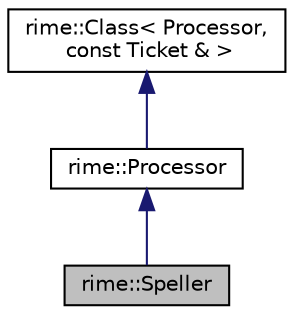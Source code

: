 digraph "rime::Speller"
{
  edge [fontname="Helvetica",fontsize="10",labelfontname="Helvetica",labelfontsize="10"];
  node [fontname="Helvetica",fontsize="10",shape=record];
  Node1 [label="rime::Speller",height=0.2,width=0.4,color="black", fillcolor="grey75", style="filled" fontcolor="black"];
  Node2 -> Node1 [dir="back",color="midnightblue",fontsize="10",style="solid",fontname="Helvetica"];
  Node2 [label="rime::Processor",height=0.2,width=0.4,color="black", fillcolor="white", style="filled",URL="$a00114.html"];
  Node3 -> Node2 [dir="back",color="midnightblue",fontsize="10",style="solid",fontname="Helvetica"];
  Node3 [label="rime::Class\< Processor,\l const Ticket & \>",height=0.2,width=0.4,color="black", fillcolor="white", style="filled",URL="$a00017.html"];
}
